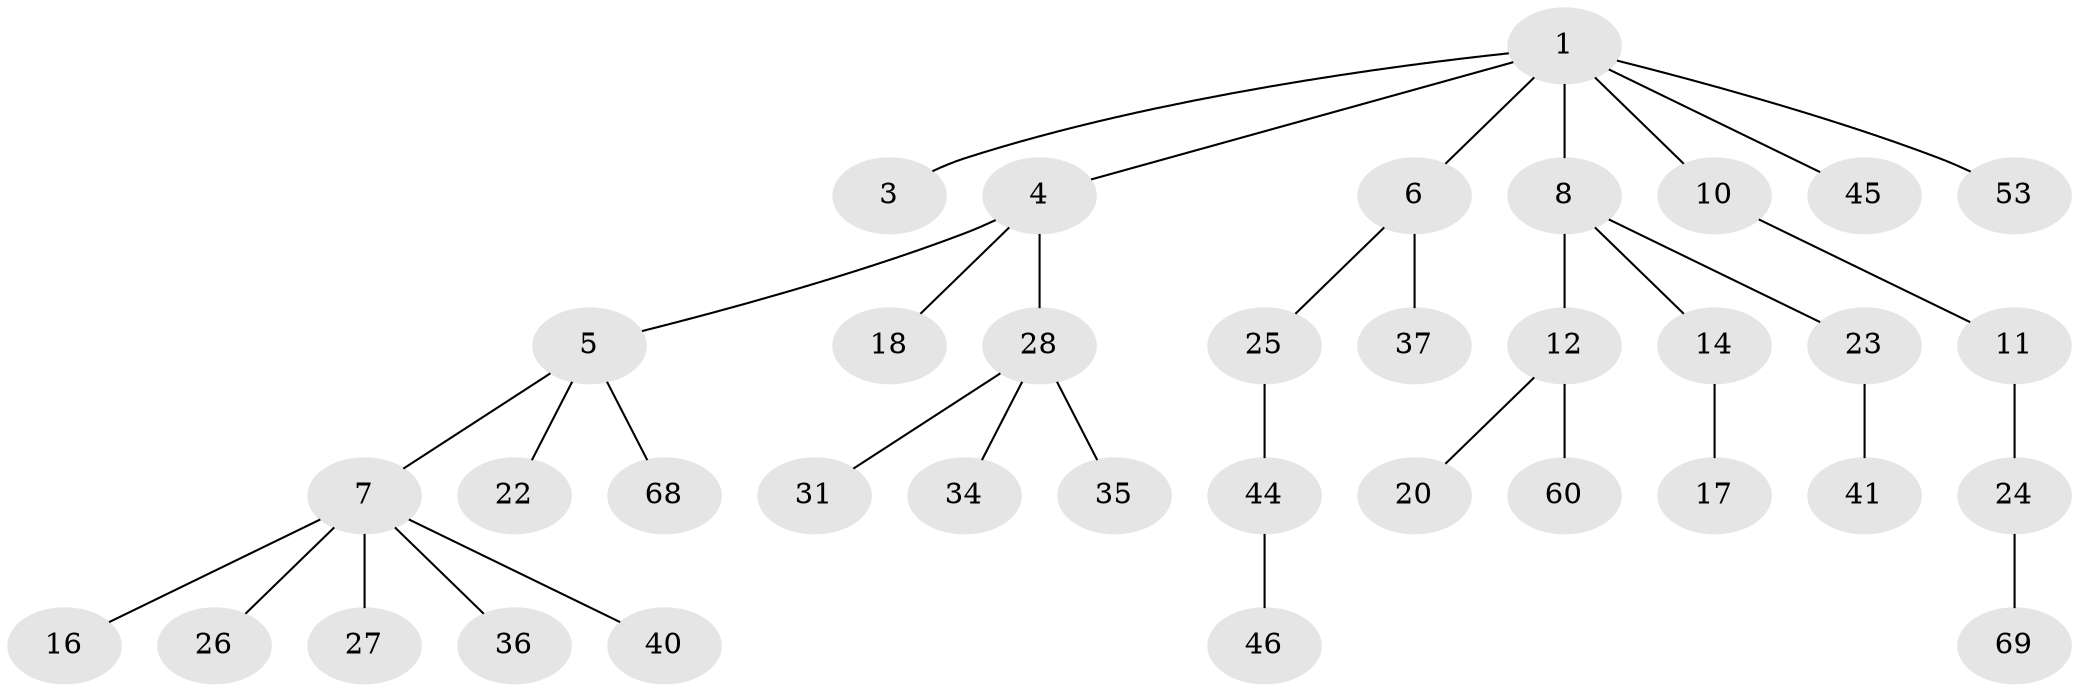 // original degree distribution, {6: 0.027777777777777776, 3: 0.08333333333333333, 1: 0.5416666666666666, 5: 0.013888888888888888, 4: 0.1388888888888889, 2: 0.19444444444444445}
// Generated by graph-tools (version 1.1) at 2025/15/03/09/25 04:15:34]
// undirected, 36 vertices, 35 edges
graph export_dot {
graph [start="1"]
  node [color=gray90,style=filled];
  1 [super="+2"];
  3;
  4 [super="+43"];
  5;
  6;
  7 [super="+15"];
  8 [super="+9+21"];
  10 [super="+42+30"];
  11;
  12 [super="+29+58"];
  14 [super="+39"];
  16;
  17;
  18 [super="+32+19"];
  20;
  22;
  23 [super="+61+48"];
  24;
  25;
  26;
  27 [super="+72"];
  28;
  31 [super="+54"];
  34;
  35;
  36;
  37 [super="+56"];
  40;
  41 [super="+47"];
  44;
  45;
  46;
  53;
  60;
  68;
  69;
  1 -- 6;
  1 -- 8;
  1 -- 10;
  1 -- 45;
  1 -- 53;
  1 -- 3;
  1 -- 4;
  4 -- 5;
  4 -- 18;
  4 -- 28;
  5 -- 7;
  5 -- 22;
  5 -- 68;
  6 -- 25;
  6 -- 37;
  7 -- 26;
  7 -- 36;
  7 -- 16;
  7 -- 40;
  7 -- 27;
  8 -- 14;
  8 -- 12;
  8 -- 23;
  10 -- 11;
  11 -- 24;
  12 -- 20;
  12 -- 60;
  14 -- 17;
  23 -- 41;
  24 -- 69;
  25 -- 44;
  28 -- 31;
  28 -- 34;
  28 -- 35;
  44 -- 46;
}
